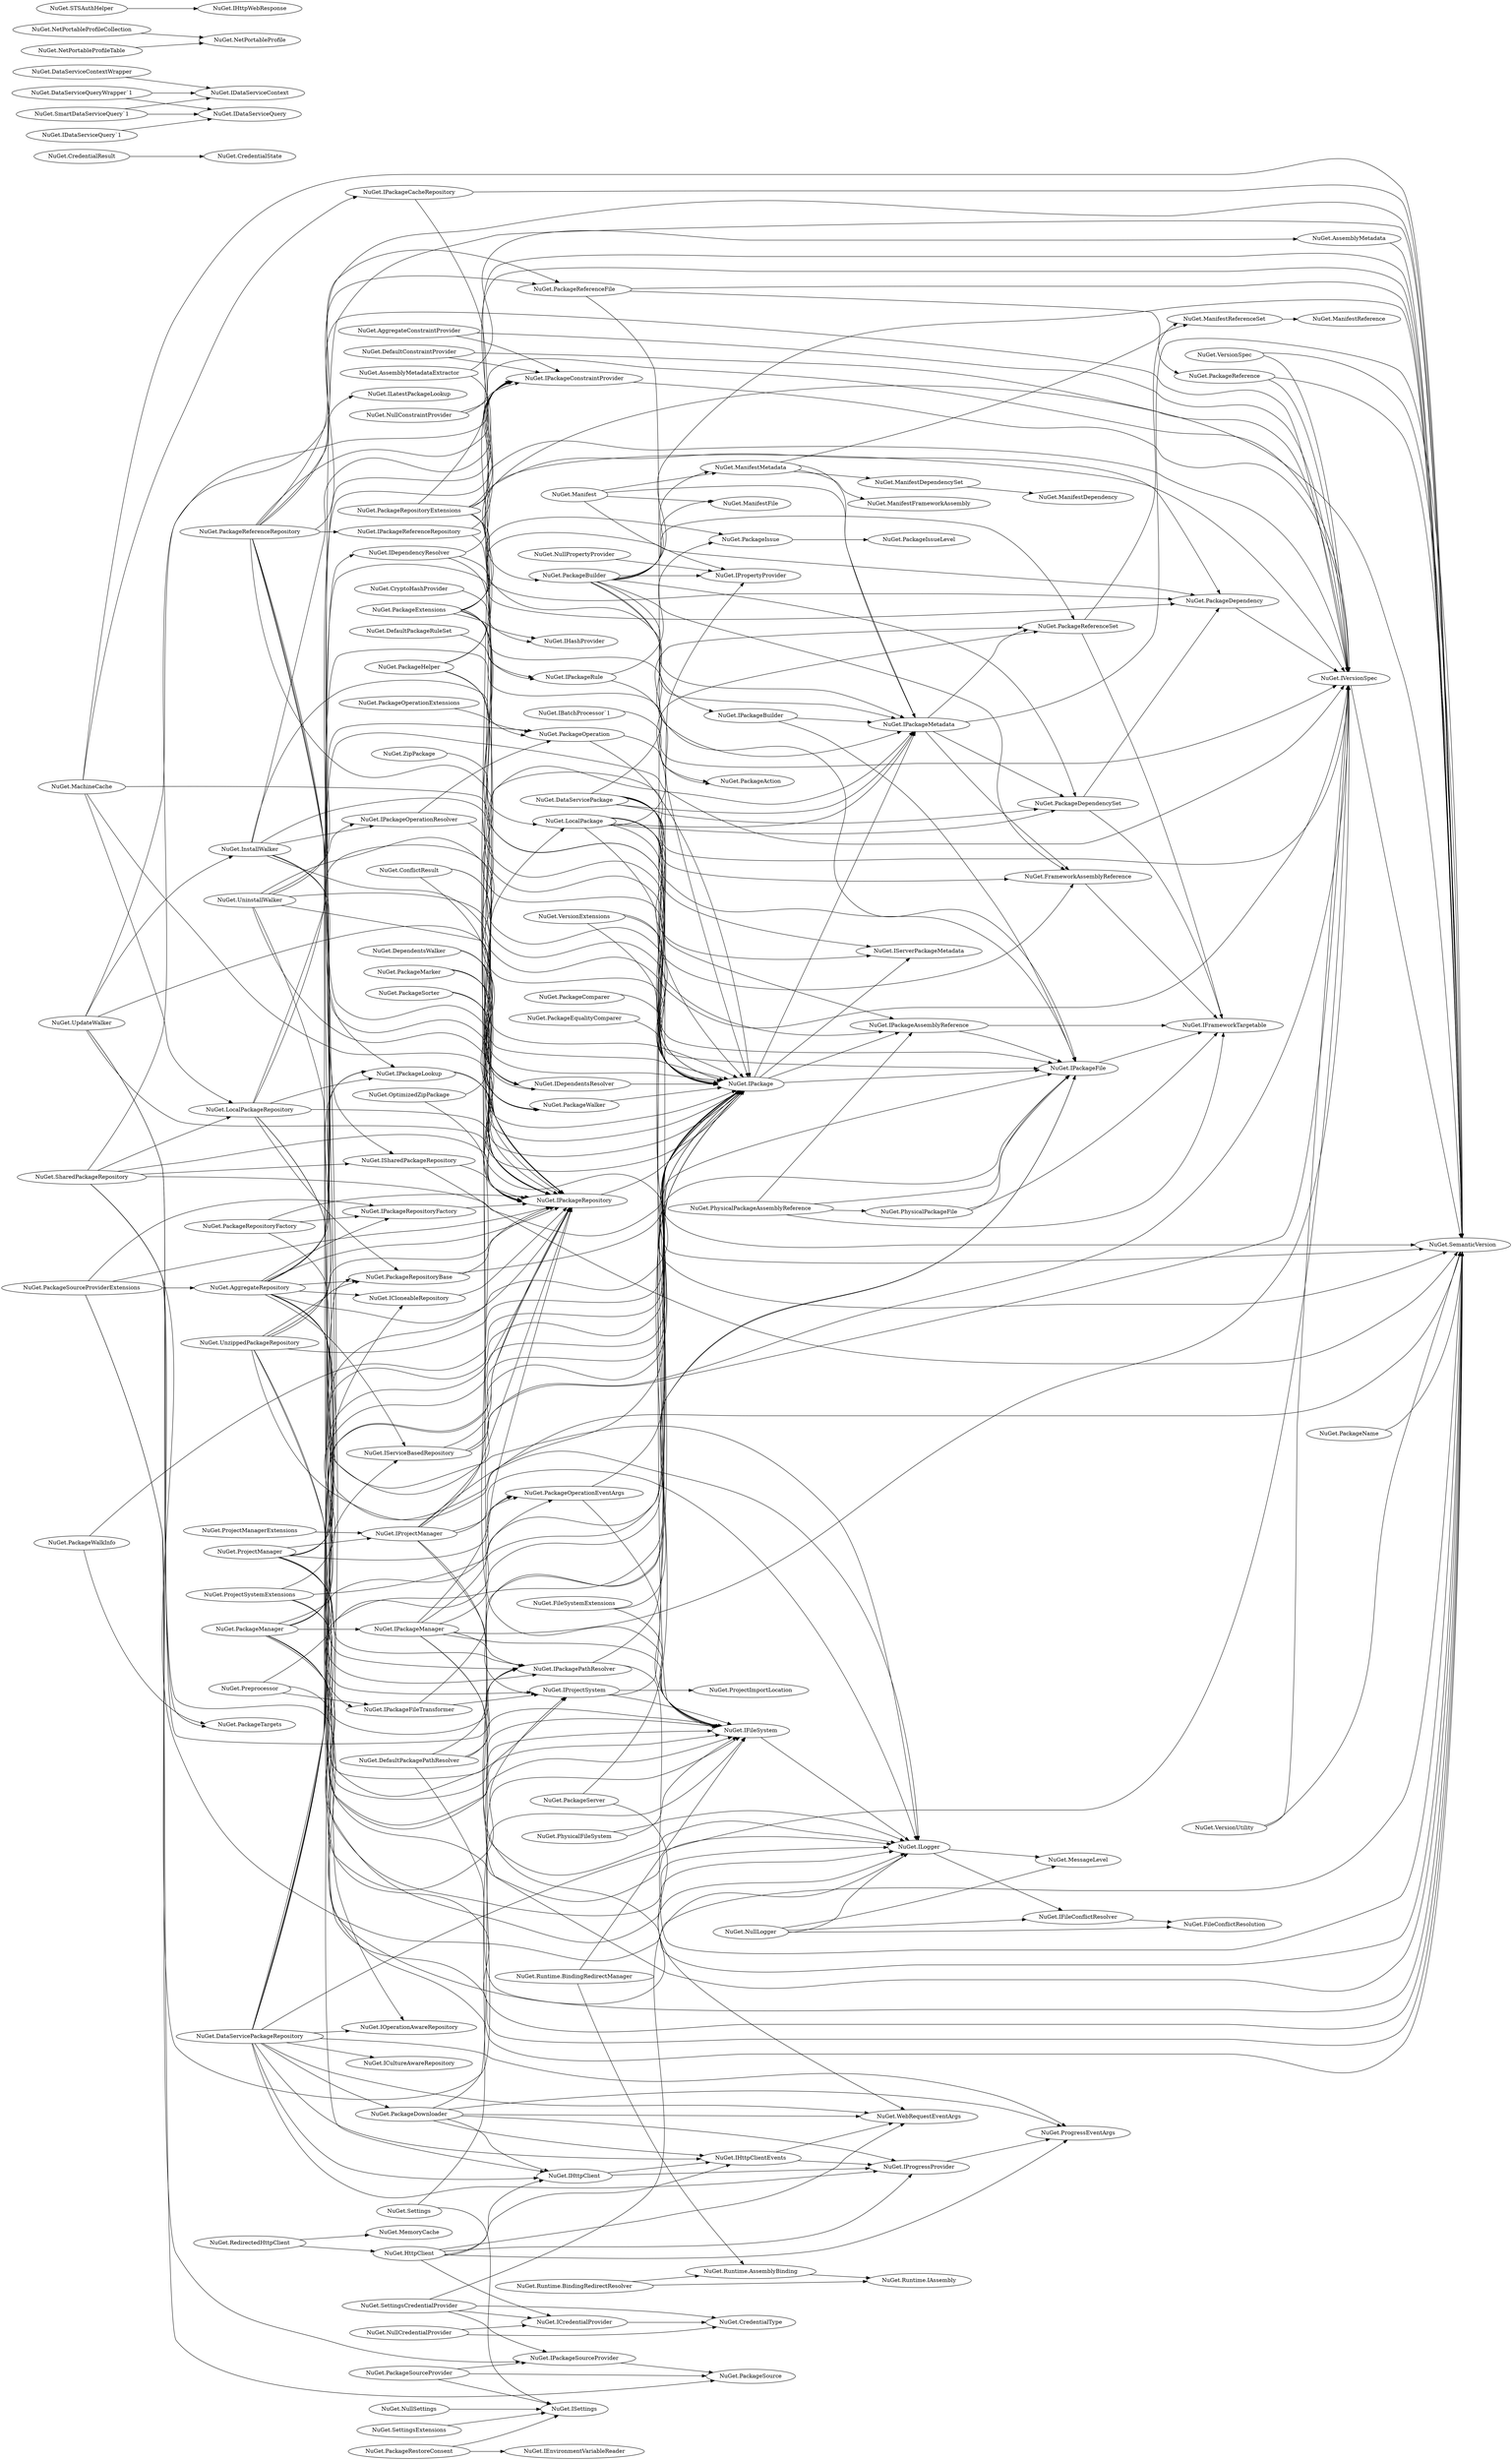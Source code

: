 digraph G {
    page="40,60"; 
    ratio=auto;
    rankdir=LR;
    fontsize=10;
   "NuGet.AggregateConstraintProvider" -> { rank=none; "NuGet.IPackageConstraintProvider"; "NuGet.IVersionSpec" }
   "NuGet.AggregateRepository" -> { rank=none; "NuGet.ICloneableRepository"; "NuGet.IDependencyResolver"; "NuGet.ILogger"; "NuGet.IOperationAwareRepository"; "NuGet.IPackage"; "NuGet.IPackageConstraintProvider"; "NuGet.IPackageLookup"; "NuGet.IPackageRepository"; "NuGet.IPackageRepositoryFactory"; "NuGet.IServiceBasedRepository"; "NuGet.IVersionSpec"; "NuGet.PackageDependency"; "NuGet.PackageRepositoryBase"; "NuGet.SemanticVersion" }
   "NuGet.AssemblyMetadata" -> { rank=none; "NuGet.SemanticVersion" }
   "NuGet.AssemblyMetadataExtractor" -> { rank=none; "NuGet.AssemblyMetadata"; "NuGet.PackageBuilder" }
   "NuGet.ConflictResult" -> { rank=none; "NuGet.IDependentsResolver"; "NuGet.IPackage"; "NuGet.IPackageRepository" }
   "NuGet.CredentialResult" -> { rank=none; "NuGet.CredentialState" }
   "NuGet.CryptoHashProvider" -> { rank=none; "NuGet.IHashProvider" }
   "NuGet.DataServiceContextWrapper" -> { rank=none; "NuGet.IDataServiceContext" }
   "NuGet.DataServicePackage" -> { rank=none; "NuGet.FrameworkAssemblyReference"; "NuGet.IPackage"; "NuGet.IPackageAssemblyReference"; "NuGet.IPackageFile"; "NuGet.IPackageMetadata"; "NuGet.IServerPackageMetadata"; "NuGet.PackageDependencySet"; "NuGet.PackageReferenceSet" }
   "NuGet.DataServicePackageRepository" -> { rank=none; "NuGet.ICloneableRepository"; "NuGet.ICultureAwareRepository"; "NuGet.IHttpClient"; "NuGet.IHttpClientEvents"; "NuGet.IOperationAwareRepository"; "NuGet.IPackage"; "NuGet.IPackageRepository"; "NuGet.IProgressProvider"; "NuGet.IServiceBasedRepository"; "NuGet.IVersionSpec"; "NuGet.PackageDownloader"; "NuGet.PackageRepositoryBase"; "NuGet.ProgressEventArgs"; "NuGet.WebRequestEventArgs" }
   "NuGet.DataServiceQueryWrapper`1" -> { rank=none; "NuGet.IDataServiceContext"; "NuGet.IDataServiceQuery" }
   "NuGet.DefaultConstraintProvider" -> { rank=none; "NuGet.IPackageConstraintProvider"; "NuGet.IVersionSpec" }
   "NuGet.DefaultPackagePathResolver" -> { rank=none; "NuGet.IFileSystem"; "NuGet.IPackage"; "NuGet.IPackagePathResolver"; "NuGet.SemanticVersion" }
   "NuGet.DefaultPackageRuleSet" -> { rank=none; "NuGet.IPackageRule" }
   "NuGet.DependentsWalker" -> { rank=none; "NuGet.IDependentsResolver"; "NuGet.IPackage"; "NuGet.IPackageRepository"; "NuGet.PackageWalker" }
   "NuGet.FileSystemExtensions" -> { rank=none; "NuGet.IFileSystem"; "NuGet.IPackageFile" }
   "NuGet.FrameworkAssemblyReference" -> { rank=none; "NuGet.IFrameworkTargetable" }
   "NuGet.HttpClient" -> { rank=none; "NuGet.ICredentialProvider"; "NuGet.IHttpClient"; "NuGet.IHttpClientEvents"; "NuGet.IProgressProvider"; "NuGet.ProgressEventArgs"; "NuGet.WebRequestEventArgs" }
   "NuGet.IBatchProcessor`1" -> { rank=none; "NuGet.PackageAction" }
   "NuGet.ICloneableRepository" -> { rank=none; "NuGet.IPackageRepository" }
   "NuGet.ICredentialProvider" -> { rank=none; "NuGet.CredentialType" }
   "NuGet.IDataServiceQuery`1" -> { rank=none; "NuGet.IDataServiceQuery" }
   "NuGet.IDependencyResolver" -> { rank=none; "NuGet.IPackage"; "NuGet.IPackageConstraintProvider"; "NuGet.PackageDependency" }
   "NuGet.IDependentsResolver" -> { rank=none; "NuGet.IPackage" }
   "NuGet.IFileConflictResolver" -> { rank=none; "NuGet.FileConflictResolution" }
   "NuGet.IFileSystem" -> { rank=none; "NuGet.ILogger" }
   "NuGet.IHttpClient" -> { rank=none; "NuGet.IHttpClientEvents"; "NuGet.IProgressProvider" }
   "NuGet.IHttpClientEvents" -> { rank=none; "NuGet.IProgressProvider"; "NuGet.WebRequestEventArgs" }
   "NuGet.ILogger" -> { rank=none; "NuGet.IFileConflictResolver"; "NuGet.MessageLevel" }
   "NuGet.IPackage" -> { rank=none; "NuGet.IPackageAssemblyReference"; "NuGet.IPackageFile"; "NuGet.IPackageMetadata"; "NuGet.IServerPackageMetadata" }
   "NuGet.IPackageAssemblyReference" -> { rank=none; "NuGet.IFrameworkTargetable"; "NuGet.IPackageFile" }
   "NuGet.IPackageBuilder" -> { rank=none; "NuGet.IPackageFile"; "NuGet.IPackageMetadata" }
   "NuGet.IPackageCacheRepository" -> { rank=none; "NuGet.IPackageRepository"; "NuGet.SemanticVersion" }
   "NuGet.IPackageConstraintProvider" -> { rank=none; "NuGet.IVersionSpec" }
   "NuGet.IPackageFile" -> { rank=none; "NuGet.IFrameworkTargetable" }
   "NuGet.IPackageFileTransformer" -> { rank=none; "NuGet.IPackageFile"; "NuGet.IProjectSystem" }
   "NuGet.IPackageLookup" -> { rank=none; "NuGet.IPackage"; "NuGet.IPackageRepository"; "NuGet.SemanticVersion" }
   "NuGet.IPackageManager" -> { rank=none; "NuGet.IFileSystem"; "NuGet.ILogger"; "NuGet.IPackage"; "NuGet.IPackagePathResolver"; "NuGet.IPackageRepository"; "NuGet.IVersionSpec"; "NuGet.PackageOperationEventArgs"; "NuGet.SemanticVersion" }
   "NuGet.IPackageMetadata" -> { rank=none; "NuGet.FrameworkAssemblyReference"; "NuGet.PackageDependencySet"; "NuGet.PackageReferenceSet"; "NuGet.SemanticVersion" }
   "NuGet.IPackageOperationResolver" -> { rank=none; "NuGet.IPackage"; "NuGet.PackageOperation" }
   "NuGet.IPackagePathResolver" -> { rank=none; "NuGet.IPackage"; "NuGet.SemanticVersion" }
   "NuGet.IPackageReferenceRepository" -> { rank=none; "NuGet.IPackageRepository"; "NuGet.SemanticVersion" }
   "NuGet.IPackageRepository" -> { rank=none; "NuGet.IPackage" }
   "NuGet.IPackageRepositoryFactory" -> { rank=none; "NuGet.IPackageRepository" }
   "NuGet.IPackageRule" -> { rank=none; "NuGet.IPackage"; "NuGet.PackageIssue" }
   "NuGet.IPackageSourceProvider" -> { rank=none; "NuGet.PackageSource" }
   "NuGet.IProgressProvider" -> { rank=none; "NuGet.ProgressEventArgs" }
   "NuGet.IProjectManager" -> { rank=none; "NuGet.ILogger"; "NuGet.IPackage"; "NuGet.IPackageRepository"; "NuGet.IProjectSystem"; "NuGet.IVersionSpec"; "NuGet.PackageOperationEventArgs"; "NuGet.SemanticVersion" }
   "NuGet.IProjectSystem" -> { rank=none; "NuGet.IFileSystem"; "NuGet.IPropertyProvider"; "NuGet.ProjectImportLocation" }
   "NuGet.IServiceBasedRepository" -> { rank=none; "NuGet.IPackage"; "NuGet.IPackageRepository"; "NuGet.IVersionSpec" }
   "NuGet.ISharedPackageRepository" -> { rank=none; "NuGet.IPackageRepository"; "NuGet.SemanticVersion" }
   "NuGet.IVersionSpec" -> { rank=none; "NuGet.SemanticVersion" }
   "NuGet.InstallWalker" -> { rank=none; "NuGet.ILogger"; "NuGet.IPackage"; "NuGet.IPackageConstraintProvider"; "NuGet.IPackageOperationResolver"; "NuGet.IPackageRepository"; "NuGet.PackageOperation"; "NuGet.PackageWalker" }
   "NuGet.LocalPackage" -> { rank=none; "NuGet.FrameworkAssemblyReference"; "NuGet.IPackage"; "NuGet.IPackageAssemblyReference"; "NuGet.IPackageFile"; "NuGet.IPackageMetadata"; "NuGet.IServerPackageMetadata"; "NuGet.PackageDependencySet"; "NuGet.PackageReferenceSet"; "NuGet.SemanticVersion" }
   "NuGet.LocalPackageRepository" -> { rank=none; "NuGet.IFileSystem"; "NuGet.IPackage"; "NuGet.IPackageLookup"; "NuGet.IPackagePathResolver"; "NuGet.IPackageRepository"; "NuGet.PackageRepositoryBase"; "NuGet.SemanticVersion" }
   "NuGet.MachineCache" -> { rank=none; "NuGet.IPackage"; "NuGet.IPackageCacheRepository"; "NuGet.IPackageRepository"; "NuGet.LocalPackageRepository"; "NuGet.SemanticVersion" }
   "NuGet.Manifest" -> { rank=none; "NuGet.IPackageMetadata"; "NuGet.IPropertyProvider"; "NuGet.ManifestFile"; "NuGet.ManifestMetadata" }
   "NuGet.ManifestDependencySet" -> { rank=none; "NuGet.ManifestDependency" }
   "NuGet.ManifestMetadata" -> { rank=none; "NuGet.IPackageMetadata"; "NuGet.ManifestDependencySet"; "NuGet.ManifestFrameworkAssembly"; "NuGet.ManifestReferenceSet" }
   "NuGet.ManifestReferenceSet" -> { rank=none; "NuGet.ManifestReference" }
   "NuGet.NetPortableProfileCollection" -> { rank=none; "NuGet.NetPortableProfile" }
   "NuGet.NetPortableProfileTable" -> { rank=none; "NuGet.NetPortableProfile" }
   "NuGet.NullConstraintProvider" -> { rank=none; "NuGet.IPackageConstraintProvider"; "NuGet.IVersionSpec" }
   "NuGet.NullCredentialProvider" -> { rank=none; "NuGet.CredentialType"; "NuGet.ICredentialProvider" }
   "NuGet.NullLogger" -> { rank=none; "NuGet.FileConflictResolution"; "NuGet.IFileConflictResolver"; "NuGet.ILogger"; "NuGet.MessageLevel" }
   "NuGet.NullPropertyProvider" -> { rank=none; "NuGet.IPropertyProvider" }
   "NuGet.NullSettings" -> { rank=none; "NuGet.ISettings" }
   "NuGet.OptimizedZipPackage" -> { rank=none; "NuGet.IFileSystem"; "NuGet.LocalPackage" }
   "NuGet.PackageBuilder" -> { rank=none; "NuGet.FrameworkAssemblyReference"; "NuGet.IPackageBuilder"; "NuGet.IPackageFile"; "NuGet.IPackageMetadata"; "NuGet.IPropertyProvider"; "NuGet.ManifestFile"; "NuGet.ManifestMetadata"; "NuGet.PackageDependencySet"; "NuGet.PackageReferenceSet"; "NuGet.SemanticVersion" }
   "NuGet.PackageComparer" -> { rank=none; "NuGet.IPackage" }
   "NuGet.PackageDependency" -> { rank=none; "NuGet.IVersionSpec" }
   "NuGet.PackageDependencySet" -> { rank=none; "NuGet.IFrameworkTargetable"; "NuGet.PackageDependency" }
   "NuGet.PackageDownloader" -> { rank=none; "NuGet.IHttpClient"; "NuGet.IHttpClientEvents"; "NuGet.IPackageMetadata"; "NuGet.IProgressProvider"; "NuGet.ProgressEventArgs"; "NuGet.WebRequestEventArgs" }
   "NuGet.PackageEqualityComparer" -> { rank=none; "NuGet.IPackage" }
   "NuGet.PackageExtensions" -> { rank=none; "NuGet.IHashProvider"; "NuGet.IPackage"; "NuGet.IPackageFile"; "NuGet.IPackageMetadata"; "NuGet.IPackageRule"; "NuGet.IVersionSpec"; "NuGet.PackageDependency"; "NuGet.PackageIssue" }
   "NuGet.PackageHelper" -> { rank=none; "NuGet.IPackage"; "NuGet.IPackageConstraintProvider"; "NuGet.IPackageRepository"; "NuGet.SemanticVersion" }
   "NuGet.PackageIssue" -> { rank=none; "NuGet.PackageIssueLevel" }
   "NuGet.PackageManager" -> { rank=none; "NuGet.IFileSystem"; "NuGet.ILogger"; "NuGet.IPackage"; "NuGet.IPackageManager"; "NuGet.IPackagePathResolver"; "NuGet.IPackageRepository"; "NuGet.IVersionSpec"; "NuGet.PackageOperationEventArgs"; "NuGet.SemanticVersion" }
   "NuGet.PackageMarker" -> { rank=none; "NuGet.IDependentsResolver"; "NuGet.IPackage"; "NuGet.IPackageRepository" }
   "NuGet.PackageName" -> { rank=none; "NuGet.SemanticVersion" }
   "NuGet.PackageOperation" -> { rank=none; "NuGet.IPackage"; "NuGet.PackageAction" }
   "NuGet.PackageOperationEventArgs" -> { rank=none; "NuGet.IFileSystem"; "NuGet.IPackage" }
   "NuGet.PackageOperationExtensions" -> { rank=none; "NuGet.PackageOperation" }
   "NuGet.PackageReference" -> { rank=none; "NuGet.IVersionSpec"; "NuGet.SemanticVersion" }
   "NuGet.PackageReferenceFile" -> { rank=none; "NuGet.IFileSystem"; "NuGet.PackageReference"; "NuGet.SemanticVersion" }
   "NuGet.PackageReferenceRepository" -> { rank=none; "NuGet.IFileSystem"; "NuGet.ILatestPackageLookup"; "NuGet.IPackage"; "NuGet.IPackageConstraintProvider"; "NuGet.IPackageLookup"; "NuGet.IPackageReferenceRepository"; "NuGet.IPackageRepository"; "NuGet.ISharedPackageRepository"; "NuGet.IVersionSpec"; "NuGet.PackageReferenceFile"; "NuGet.SemanticVersion" }
   "NuGet.PackageReferenceSet" -> { rank=none; "NuGet.IFrameworkTargetable"; "NuGet.ManifestReferenceSet" }
   "NuGet.PackageRepositoryBase" -> { rank=none; "NuGet.IPackage"; "NuGet.IPackageRepository" }
   "NuGet.PackageRepositoryExtensions" -> { rank=none; "NuGet.IPackage"; "NuGet.IPackageConstraintProvider"; "NuGet.IPackageMetadata"; "NuGet.IPackageRepository"; "NuGet.IVersionSpec"; "NuGet.PackageDependency"; "NuGet.SemanticVersion" }
   "NuGet.PackageRepositoryFactory" -> { rank=none; "NuGet.IHttpClient"; "NuGet.IPackageRepository"; "NuGet.IPackageRepositoryFactory" }
   "NuGet.PackageRestoreConsent" -> { rank=none; "NuGet.IEnvironmentVariableReader"; "NuGet.ISettings" }
   "NuGet.PackageServer" -> { rank=none; "NuGet.IPackage"; "NuGet.WebRequestEventArgs" }
   "NuGet.PackageSorter" -> { rank=none; "NuGet.IPackage"; "NuGet.IPackageRepository"; "NuGet.PackageWalker" }
   "NuGet.PackageSourceProvider" -> { rank=none; "NuGet.IPackageSourceProvider"; "NuGet.ISettings"; "NuGet.PackageSource" }
   "NuGet.PackageSourceProviderExtensions" -> { rank=none; "NuGet.AggregateRepository"; "NuGet.IPackageRepository"; "NuGet.IPackageRepositoryFactory"; "NuGet.IPackageSourceProvider"; "NuGet.PackageSource" }
   "NuGet.PackageWalkInfo" -> { rank=none; "NuGet.IPackage"; "NuGet.PackageTargets" }
   "NuGet.PackageWalker" -> { rank=none; "NuGet.IPackage" }
   "NuGet.PhysicalFileSystem" -> { rank=none; "NuGet.IFileSystem"; "NuGet.ILogger" }
   "NuGet.PhysicalPackageAssemblyReference" -> { rank=none; "NuGet.IFrameworkTargetable"; "NuGet.IPackageAssemblyReference"; "NuGet.IPackageFile"; "NuGet.PhysicalPackageFile" }
   "NuGet.PhysicalPackageFile" -> { rank=none; "NuGet.IFrameworkTargetable"; "NuGet.IPackageFile" }
   "NuGet.Preprocessor" -> { rank=none; "NuGet.IPackageFile"; "NuGet.IPackageFileTransformer"; "NuGet.IProjectSystem" }
   "NuGet.ProjectManager" -> { rank=none; "NuGet.ILogger"; "NuGet.IPackage"; "NuGet.IPackageConstraintProvider"; "NuGet.IPackagePathResolver"; "NuGet.IPackageRepository"; "NuGet.IProjectManager"; "NuGet.IProjectSystem"; "NuGet.IVersionSpec"; "NuGet.PackageOperationEventArgs"; "NuGet.SemanticVersion" }
   "NuGet.ProjectManagerExtensions" -> { rank=none; "NuGet.IProjectManager" }
   "NuGet.ProjectSystemExtensions" -> { rank=none; "NuGet.IPackage"; "NuGet.IPackageFile"; "NuGet.IPackageFileTransformer"; "NuGet.IProjectSystem" }
   "NuGet.RedirectedHttpClient" -> { rank=none; "NuGet.HttpClient"; "NuGet.MemoryCache" }
   "NuGet.Runtime.AssemblyBinding" -> { rank=none; "NuGet.Runtime.IAssembly" }
   "NuGet.Runtime.BindingRedirectManager" -> { rank=none; "NuGet.IFileSystem"; "NuGet.Runtime.AssemblyBinding" }
   "NuGet.Runtime.BindingRedirectResolver" -> { rank=none; "NuGet.Runtime.AssemblyBinding"; "NuGet.Runtime.IAssembly" }
   "NuGet.STSAuthHelper" -> { rank=none; "NuGet.IHttpWebResponse" }
   "NuGet.Settings" -> { rank=none; "NuGet.IFileSystem"; "NuGet.ISettings" }
   "NuGet.SettingsCredentialProvider" -> { rank=none; "NuGet.CredentialType"; "NuGet.ICredentialProvider"; "NuGet.ILogger"; "NuGet.IPackageSourceProvider" }
   "NuGet.SettingsExtensions" -> { rank=none; "NuGet.ISettings" }
   "NuGet.SharedPackageRepository" -> { rank=none; "NuGet.IFileSystem"; "NuGet.IPackage"; "NuGet.IPackagePathResolver"; "NuGet.IPackageRepository"; "NuGet.ISharedPackageRepository"; "NuGet.LocalPackageRepository"; "NuGet.PackageReferenceFile"; "NuGet.SemanticVersion" }
   "NuGet.SmartDataServiceQuery`1" -> { rank=none; "NuGet.IDataServiceContext"; "NuGet.IDataServiceQuery" }
   "NuGet.UninstallWalker" -> { rank=none; "NuGet.IDependentsResolver"; "NuGet.ILogger"; "NuGet.IPackage"; "NuGet.IPackageOperationResolver"; "NuGet.IPackageRepository"; "NuGet.PackageOperation"; "NuGet.PackageWalker" }
   "NuGet.UnzippedPackageRepository" -> { rank=none; "NuGet.IFileSystem"; "NuGet.IPackage"; "NuGet.IPackageLookup"; "NuGet.IPackagePathResolver"; "NuGet.IPackageRepository"; "NuGet.PackageRepositoryBase"; "NuGet.SemanticVersion" }
   "NuGet.UpdateWalker" -> { rank=none; "NuGet.IDependentsResolver"; "NuGet.ILogger"; "NuGet.IPackageConstraintProvider"; "NuGet.IPackageRepository"; "NuGet.InstallWalker"; "NuGet.PackageTargets" }
   "NuGet.VersionExtensions" -> { rank=none; "NuGet.IPackage"; "NuGet.IVersionSpec"; "NuGet.SemanticVersion" }
   "NuGet.VersionSpec" -> { rank=none; "NuGet.IVersionSpec"; "NuGet.SemanticVersion" }
   "NuGet.VersionUtility" -> { rank=none; "NuGet.IVersionSpec"; "NuGet.SemanticVersion" }
   "NuGet.ZipPackage" -> { rank=none; "NuGet.LocalPackage" }
   }
